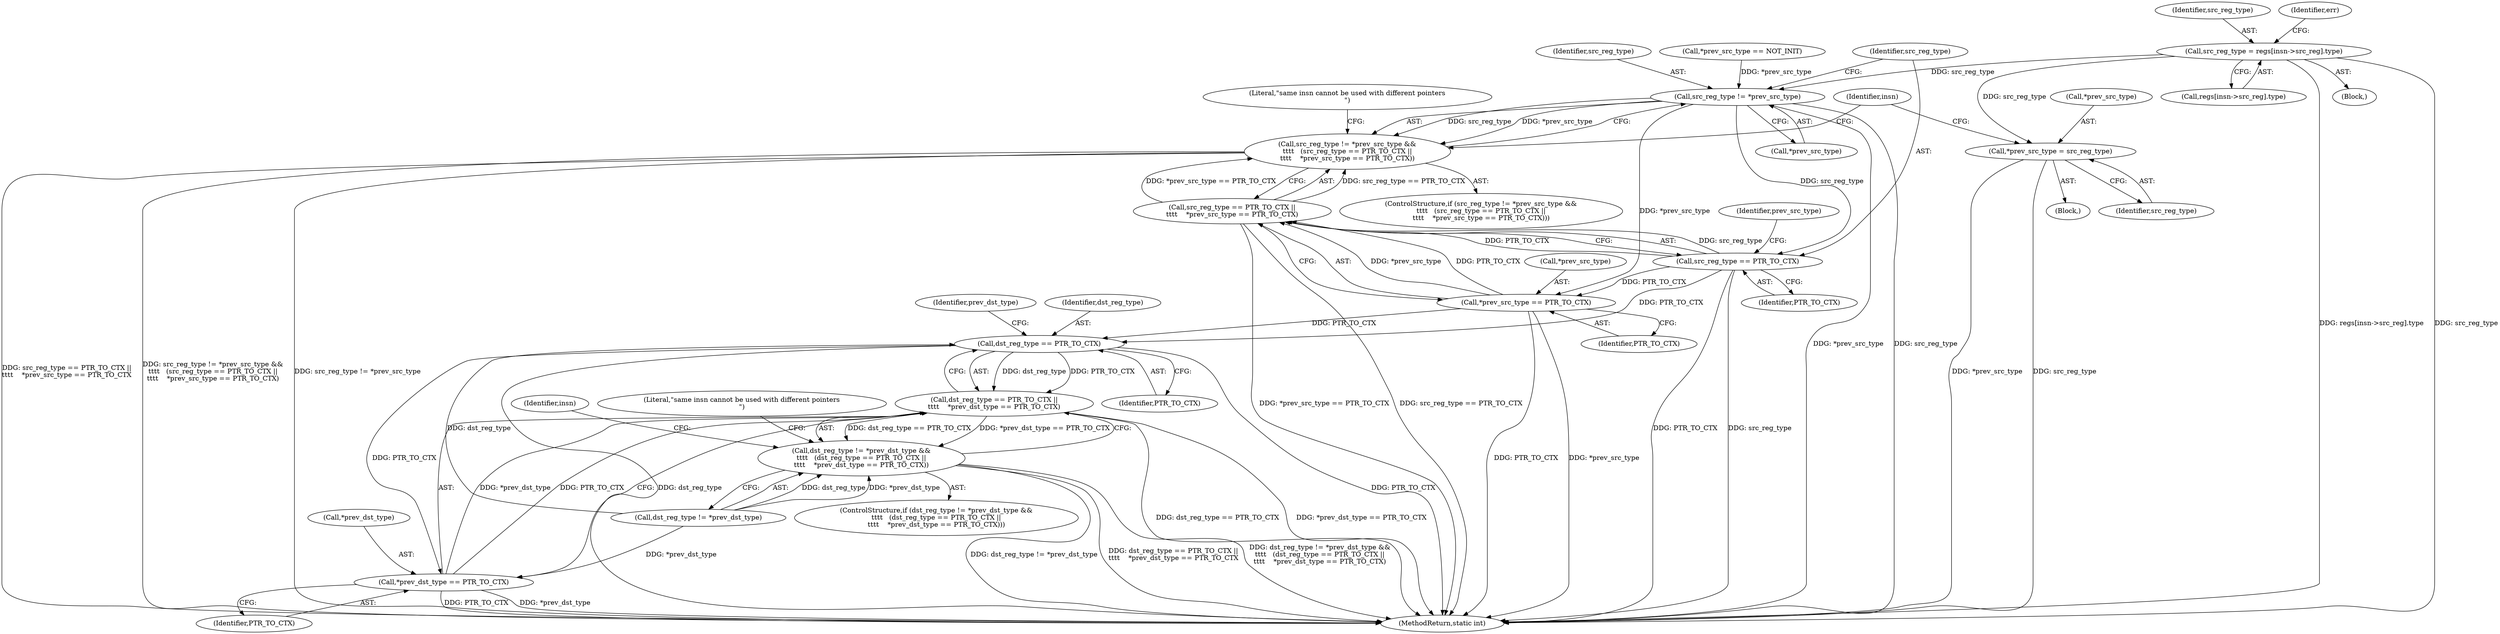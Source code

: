 digraph "0_linux_0d0e57697f162da4aa218b5feafe614fb666db07@array" {
"1000318" [label="(Call,src_reg_type = regs[insn->src_reg].type)"];
"1000383" [label="(Call,*prev_src_type = src_reg_type)"];
"1000390" [label="(Call,src_reg_type != *prev_src_type)"];
"1000389" [label="(Call,src_reg_type != *prev_src_type &&\n\t\t\t\t   (src_reg_type == PTR_TO_CTX ||\n\t\t\t\t    *prev_src_type == PTR_TO_CTX))"];
"1000395" [label="(Call,src_reg_type == PTR_TO_CTX)"];
"1000394" [label="(Call,src_reg_type == PTR_TO_CTX ||\n\t\t\t\t    *prev_src_type == PTR_TO_CTX)"];
"1000398" [label="(Call,*prev_src_type == PTR_TO_CTX)"];
"1000514" [label="(Call,dst_reg_type == PTR_TO_CTX)"];
"1000513" [label="(Call,dst_reg_type == PTR_TO_CTX ||\n\t\t\t\t    *prev_dst_type == PTR_TO_CTX)"];
"1000508" [label="(Call,dst_reg_type != *prev_dst_type &&\n\t\t\t\t   (dst_reg_type == PTR_TO_CTX ||\n\t\t\t\t    *prev_dst_type == PTR_TO_CTX))"];
"1000517" [label="(Call,*prev_dst_type == PTR_TO_CTX)"];
"1000394" [label="(Call,src_reg_type == PTR_TO_CTX ||\n\t\t\t\t    *prev_src_type == PTR_TO_CTX)"];
"1000533" [label="(Identifier,insn)"];
"1000392" [label="(Call,*prev_src_type)"];
"1000382" [label="(Block,)"];
"1000397" [label="(Identifier,PTR_TO_CTX)"];
"1000291" [label="(Block,)"];
"1000400" [label="(Identifier,prev_src_type)"];
"1000401" [label="(Identifier,PTR_TO_CTX)"];
"1000516" [label="(Identifier,PTR_TO_CTX)"];
"1000384" [label="(Call,*prev_src_type)"];
"1000398" [label="(Call,*prev_src_type == PTR_TO_CTX)"];
"1000388" [label="(ControlStructure,if (src_reg_type != *prev_src_type &&\n\t\t\t\t   (src_reg_type == PTR_TO_CTX ||\n\t\t\t\t    *prev_src_type == PTR_TO_CTX)))"];
"1000508" [label="(Call,dst_reg_type != *prev_dst_type &&\n\t\t\t\t   (dst_reg_type == PTR_TO_CTX ||\n\t\t\t\t    *prev_dst_type == PTR_TO_CTX))"];
"1000319" [label="(Identifier,src_reg_type)"];
"1000404" [label="(Literal,\"same insn cannot be used with different pointers\n\")"];
"1000507" [label="(ControlStructure,if (dst_reg_type != *prev_dst_type &&\n\t\t\t\t   (dst_reg_type == PTR_TO_CTX ||\n\t\t\t\t    *prev_dst_type == PTR_TO_CTX)))"];
"1000383" [label="(Call,*prev_src_type = src_reg_type)"];
"1000515" [label="(Identifier,dst_reg_type)"];
"1000318" [label="(Call,src_reg_type = regs[insn->src_reg].type)"];
"1000514" [label="(Call,dst_reg_type == PTR_TO_CTX)"];
"1000386" [label="(Identifier,src_reg_type)"];
"1000415" [label="(Identifier,insn)"];
"1000509" [label="(Call,dst_reg_type != *prev_dst_type)"];
"1000518" [label="(Call,*prev_dst_type)"];
"1000513" [label="(Call,dst_reg_type == PTR_TO_CTX ||\n\t\t\t\t    *prev_dst_type == PTR_TO_CTX)"];
"1000378" [label="(Call,*prev_src_type == NOT_INIT)"];
"1000519" [label="(Identifier,prev_dst_type)"];
"1000520" [label="(Identifier,PTR_TO_CTX)"];
"1000832" [label="(MethodReturn,static int)"];
"1000399" [label="(Call,*prev_src_type)"];
"1000390" [label="(Call,src_reg_type != *prev_src_type)"];
"1000396" [label="(Identifier,src_reg_type)"];
"1000517" [label="(Call,*prev_dst_type == PTR_TO_CTX)"];
"1000523" [label="(Literal,\"same insn cannot be used with different pointers\n\")"];
"1000328" [label="(Identifier,err)"];
"1000320" [label="(Call,regs[insn->src_reg].type)"];
"1000389" [label="(Call,src_reg_type != *prev_src_type &&\n\t\t\t\t   (src_reg_type == PTR_TO_CTX ||\n\t\t\t\t    *prev_src_type == PTR_TO_CTX))"];
"1000391" [label="(Identifier,src_reg_type)"];
"1000395" [label="(Call,src_reg_type == PTR_TO_CTX)"];
"1000318" -> "1000291"  [label="AST: "];
"1000318" -> "1000320"  [label="CFG: "];
"1000319" -> "1000318"  [label="AST: "];
"1000320" -> "1000318"  [label="AST: "];
"1000328" -> "1000318"  [label="CFG: "];
"1000318" -> "1000832"  [label="DDG: src_reg_type"];
"1000318" -> "1000832"  [label="DDG: regs[insn->src_reg].type"];
"1000318" -> "1000383"  [label="DDG: src_reg_type"];
"1000318" -> "1000390"  [label="DDG: src_reg_type"];
"1000383" -> "1000382"  [label="AST: "];
"1000383" -> "1000386"  [label="CFG: "];
"1000384" -> "1000383"  [label="AST: "];
"1000386" -> "1000383"  [label="AST: "];
"1000415" -> "1000383"  [label="CFG: "];
"1000383" -> "1000832"  [label="DDG: *prev_src_type"];
"1000383" -> "1000832"  [label="DDG: src_reg_type"];
"1000390" -> "1000389"  [label="AST: "];
"1000390" -> "1000392"  [label="CFG: "];
"1000391" -> "1000390"  [label="AST: "];
"1000392" -> "1000390"  [label="AST: "];
"1000396" -> "1000390"  [label="CFG: "];
"1000389" -> "1000390"  [label="CFG: "];
"1000390" -> "1000832"  [label="DDG: *prev_src_type"];
"1000390" -> "1000832"  [label="DDG: src_reg_type"];
"1000390" -> "1000389"  [label="DDG: src_reg_type"];
"1000390" -> "1000389"  [label="DDG: *prev_src_type"];
"1000378" -> "1000390"  [label="DDG: *prev_src_type"];
"1000390" -> "1000395"  [label="DDG: src_reg_type"];
"1000390" -> "1000398"  [label="DDG: *prev_src_type"];
"1000389" -> "1000388"  [label="AST: "];
"1000389" -> "1000394"  [label="CFG: "];
"1000394" -> "1000389"  [label="AST: "];
"1000404" -> "1000389"  [label="CFG: "];
"1000415" -> "1000389"  [label="CFG: "];
"1000389" -> "1000832"  [label="DDG: src_reg_type == PTR_TO_CTX ||\n\t\t\t\t    *prev_src_type == PTR_TO_CTX"];
"1000389" -> "1000832"  [label="DDG: src_reg_type != *prev_src_type &&\n\t\t\t\t   (src_reg_type == PTR_TO_CTX ||\n\t\t\t\t    *prev_src_type == PTR_TO_CTX)"];
"1000389" -> "1000832"  [label="DDG: src_reg_type != *prev_src_type"];
"1000394" -> "1000389"  [label="DDG: src_reg_type == PTR_TO_CTX"];
"1000394" -> "1000389"  [label="DDG: *prev_src_type == PTR_TO_CTX"];
"1000395" -> "1000394"  [label="AST: "];
"1000395" -> "1000397"  [label="CFG: "];
"1000396" -> "1000395"  [label="AST: "];
"1000397" -> "1000395"  [label="AST: "];
"1000400" -> "1000395"  [label="CFG: "];
"1000394" -> "1000395"  [label="CFG: "];
"1000395" -> "1000832"  [label="DDG: src_reg_type"];
"1000395" -> "1000832"  [label="DDG: PTR_TO_CTX"];
"1000395" -> "1000394"  [label="DDG: src_reg_type"];
"1000395" -> "1000394"  [label="DDG: PTR_TO_CTX"];
"1000395" -> "1000398"  [label="DDG: PTR_TO_CTX"];
"1000395" -> "1000514"  [label="DDG: PTR_TO_CTX"];
"1000394" -> "1000398"  [label="CFG: "];
"1000398" -> "1000394"  [label="AST: "];
"1000394" -> "1000832"  [label="DDG: *prev_src_type == PTR_TO_CTX"];
"1000394" -> "1000832"  [label="DDG: src_reg_type == PTR_TO_CTX"];
"1000398" -> "1000394"  [label="DDG: *prev_src_type"];
"1000398" -> "1000394"  [label="DDG: PTR_TO_CTX"];
"1000398" -> "1000401"  [label="CFG: "];
"1000399" -> "1000398"  [label="AST: "];
"1000401" -> "1000398"  [label="AST: "];
"1000398" -> "1000832"  [label="DDG: PTR_TO_CTX"];
"1000398" -> "1000832"  [label="DDG: *prev_src_type"];
"1000398" -> "1000514"  [label="DDG: PTR_TO_CTX"];
"1000514" -> "1000513"  [label="AST: "];
"1000514" -> "1000516"  [label="CFG: "];
"1000515" -> "1000514"  [label="AST: "];
"1000516" -> "1000514"  [label="AST: "];
"1000519" -> "1000514"  [label="CFG: "];
"1000513" -> "1000514"  [label="CFG: "];
"1000514" -> "1000832"  [label="DDG: dst_reg_type"];
"1000514" -> "1000832"  [label="DDG: PTR_TO_CTX"];
"1000514" -> "1000513"  [label="DDG: dst_reg_type"];
"1000514" -> "1000513"  [label="DDG: PTR_TO_CTX"];
"1000509" -> "1000514"  [label="DDG: dst_reg_type"];
"1000514" -> "1000517"  [label="DDG: PTR_TO_CTX"];
"1000513" -> "1000508"  [label="AST: "];
"1000513" -> "1000517"  [label="CFG: "];
"1000517" -> "1000513"  [label="AST: "];
"1000508" -> "1000513"  [label="CFG: "];
"1000513" -> "1000832"  [label="DDG: dst_reg_type == PTR_TO_CTX"];
"1000513" -> "1000832"  [label="DDG: *prev_dst_type == PTR_TO_CTX"];
"1000513" -> "1000508"  [label="DDG: dst_reg_type == PTR_TO_CTX"];
"1000513" -> "1000508"  [label="DDG: *prev_dst_type == PTR_TO_CTX"];
"1000517" -> "1000513"  [label="DDG: *prev_dst_type"];
"1000517" -> "1000513"  [label="DDG: PTR_TO_CTX"];
"1000508" -> "1000507"  [label="AST: "];
"1000508" -> "1000509"  [label="CFG: "];
"1000509" -> "1000508"  [label="AST: "];
"1000523" -> "1000508"  [label="CFG: "];
"1000533" -> "1000508"  [label="CFG: "];
"1000508" -> "1000832"  [label="DDG: dst_reg_type != *prev_dst_type"];
"1000508" -> "1000832"  [label="DDG: dst_reg_type == PTR_TO_CTX ||\n\t\t\t\t    *prev_dst_type == PTR_TO_CTX"];
"1000508" -> "1000832"  [label="DDG: dst_reg_type != *prev_dst_type &&\n\t\t\t\t   (dst_reg_type == PTR_TO_CTX ||\n\t\t\t\t    *prev_dst_type == PTR_TO_CTX)"];
"1000509" -> "1000508"  [label="DDG: dst_reg_type"];
"1000509" -> "1000508"  [label="DDG: *prev_dst_type"];
"1000517" -> "1000520"  [label="CFG: "];
"1000518" -> "1000517"  [label="AST: "];
"1000520" -> "1000517"  [label="AST: "];
"1000517" -> "1000832"  [label="DDG: PTR_TO_CTX"];
"1000517" -> "1000832"  [label="DDG: *prev_dst_type"];
"1000509" -> "1000517"  [label="DDG: *prev_dst_type"];
}
